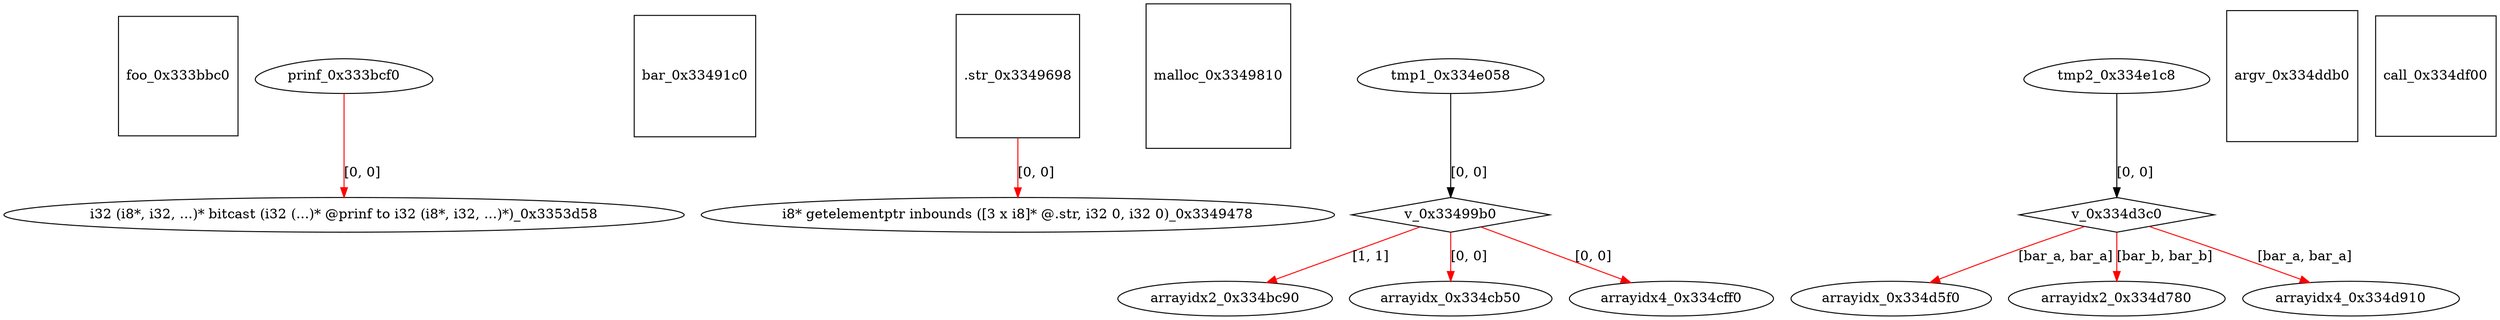 digraph grafico {
"foo_0x333bbc0" [shape=square];
"prinf_0x333bcf0" [shape=egg];
"bar_0x33491c0" [shape=square];
"i8* getelementptr inbounds ([3 x i8]* @.str, i32 0, i32 0)_0x3349478" [shape=ellipse];
".str_0x3349698" -> "i8* getelementptr inbounds ([3 x i8]* @.str, i32 0, i32 0)_0x3349478" [label="[0, 0]",color=red];
".str_0x3349698" [shape=square];
"malloc_0x3349810" [shape=square];
"v_0x33499b0" [shape=diamond];
"tmp1_0x334e058" -> "v_0x33499b0" [label="[0, 0]"];
"arrayidx2_0x334bc90" [shape=ellipse];
"v_0x33499b0" -> "arrayidx2_0x334bc90" [label="[1, 1]",color=red];
"arrayidx_0x334cb50" [shape=ellipse];
"v_0x33499b0" -> "arrayidx_0x334cb50" [label="[0, 0]",color=red];
"arrayidx4_0x334cff0" [shape=ellipse];
"v_0x33499b0" -> "arrayidx4_0x334cff0" [label="[0, 0]",color=red];
"v_0x334d3c0" [shape=diamond];
"tmp2_0x334e1c8" -> "v_0x334d3c0" [label="[0, 0]"];
"arrayidx_0x334d5f0" [shape=ellipse];
"v_0x334d3c0" -> "arrayidx_0x334d5f0" [label="[bar_a, bar_a]",color=red];
"arrayidx2_0x334d780" [shape=ellipse];
"v_0x334d3c0" -> "arrayidx2_0x334d780" [label="[bar_b, bar_b]",color=red];
"arrayidx4_0x334d910" [shape=ellipse];
"v_0x334d3c0" -> "arrayidx4_0x334d910" [label="[bar_a, bar_a]",color=red];
"argv_0x334ddb0" [shape=square];
"call_0x334df00" [shape=square];
"tmp1_0x334e058" [shape=egg];
"tmp2_0x334e1c8" [shape=egg];
"i32 (i8*, i32, ...)* bitcast (i32 (...)* @prinf to i32 (i8*, i32, ...)*)_0x3353d58" [shape=ellipse];
"prinf_0x333bcf0" -> "i32 (i8*, i32, ...)* bitcast (i32 (...)* @prinf to i32 (i8*, i32, ...)*)_0x3353d58" [label="[0, 0]",color=red];
}